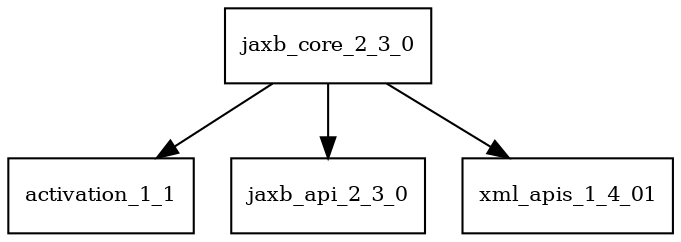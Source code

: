 digraph jaxb_core_2_3_0_dependencies {
  node [shape = box, fontsize=10.0];
  jaxb_core_2_3_0 -> activation_1_1;
  jaxb_core_2_3_0 -> jaxb_api_2_3_0;
  jaxb_core_2_3_0 -> xml_apis_1_4_01;
}
